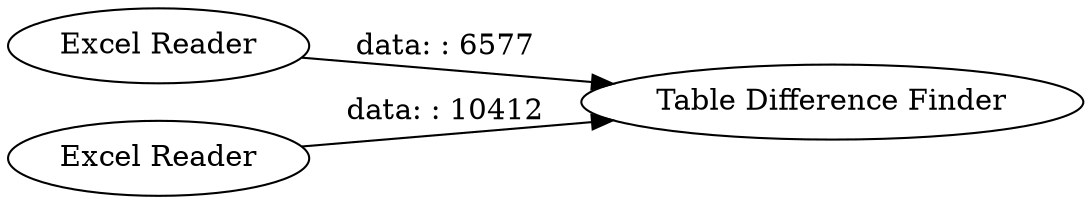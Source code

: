 digraph {
	"8004687944432814375_56" [label="Excel Reader"]
	"8004687944432814375_57" [label="Excel Reader"]
	"8004687944432814375_58" [label="Table Difference Finder"]
	"8004687944432814375_56" -> "8004687944432814375_58" [label="data: : 6577"]
	"8004687944432814375_57" -> "8004687944432814375_58" [label="data: : 10412"]
	rankdir=LR
}
